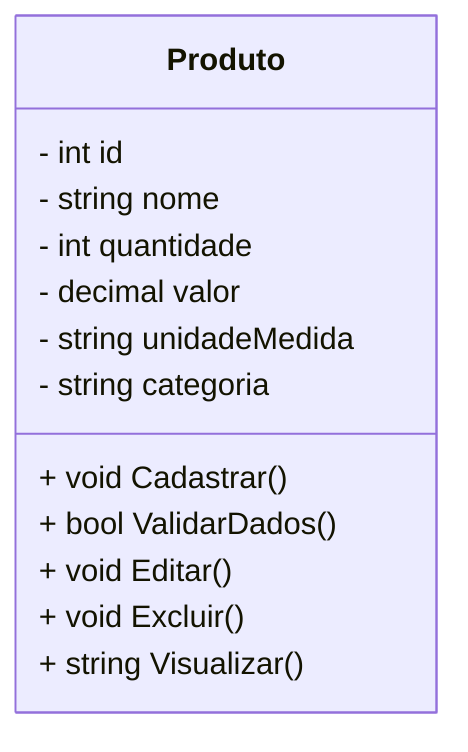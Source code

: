 classDiagram
    class Produto {
        - int id
        - string nome
        - int quantidade
        - decimal valor
        - string unidadeMedida
        - string categoria

        + void Cadastrar()
        + bool ValidarDados()
        + void Editar()
        + void Excluir()
        + string Visualizar()
    }